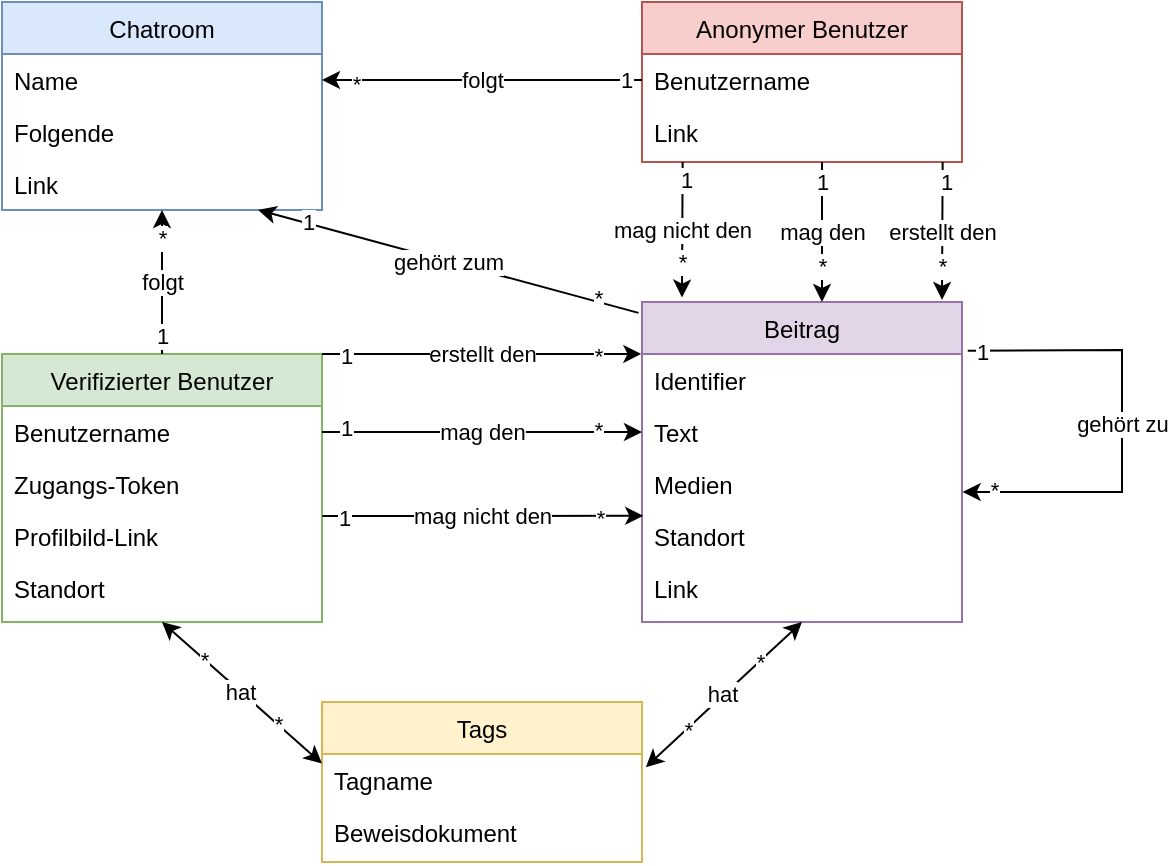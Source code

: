 <mxfile version="24.4.4" type="device">
  <diagram id="C5RBs43oDa-KdzZeNtuy" name="Page-1">
    <mxGraphModel dx="655" dy="1870" grid="1" gridSize="10" guides="1" tooltips="1" connect="1" arrows="1" fold="1" page="1" pageScale="1" pageWidth="827" pageHeight="1169" math="0" shadow="0">
      <root>
        <mxCell id="WIyWlLk6GJQsqaUBKTNV-0" />
        <mxCell id="WIyWlLk6GJQsqaUBKTNV-1" parent="WIyWlLk6GJQsqaUBKTNV-0" />
        <mxCell id="zkfFHV4jXpPFQw0GAbJ--0" value="Beitrag" style="swimlane;fontStyle=0;align=center;verticalAlign=top;childLayout=stackLayout;horizontal=1;startSize=26;horizontalStack=0;resizeParent=1;resizeLast=0;collapsible=1;marginBottom=0;rounded=0;shadow=0;strokeWidth=1;fillColor=#e1d5e7;strokeColor=#9673a6;" parent="WIyWlLk6GJQsqaUBKTNV-1" vertex="1">
          <mxGeometry x="320" y="70" width="160" height="160" as="geometry">
            <mxRectangle x="230" y="140" width="160" height="26" as="alternateBounds" />
          </mxGeometry>
        </mxCell>
        <mxCell id="tdyQbTesufv4xPCYSzyx-6" value="Identifier" style="text;align=left;verticalAlign=top;spacingLeft=4;spacingRight=4;overflow=hidden;rotatable=0;points=[[0,0.5],[1,0.5]];portConstraint=eastwest;rounded=0;shadow=0;html=0;" parent="zkfFHV4jXpPFQw0GAbJ--0" vertex="1">
          <mxGeometry y="26" width="160" height="26" as="geometry" />
        </mxCell>
        <mxCell id="zkfFHV4jXpPFQw0GAbJ--2" value="Text" style="text;align=left;verticalAlign=top;spacingLeft=4;spacingRight=4;overflow=hidden;rotatable=0;points=[[0,0.5],[1,0.5]];portConstraint=eastwest;rounded=0;shadow=0;html=0;" parent="zkfFHV4jXpPFQw0GAbJ--0" vertex="1">
          <mxGeometry y="52" width="160" height="26" as="geometry" />
        </mxCell>
        <mxCell id="xivR8xFjDP2OUeOoNxAv-6" value="Medien" style="text;align=left;verticalAlign=top;spacingLeft=4;spacingRight=4;overflow=hidden;rotatable=0;points=[[0,0.5],[1,0.5]];portConstraint=eastwest;rounded=0;shadow=0;html=0;" parent="zkfFHV4jXpPFQw0GAbJ--0" vertex="1">
          <mxGeometry y="78" width="160" height="26" as="geometry" />
        </mxCell>
        <mxCell id="xivR8xFjDP2OUeOoNxAv-8" value="Standort" style="text;align=left;verticalAlign=top;spacingLeft=4;spacingRight=4;overflow=hidden;rotatable=0;points=[[0,0.5],[1,0.5]];portConstraint=eastwest;rounded=0;shadow=0;html=0;" parent="zkfFHV4jXpPFQw0GAbJ--0" vertex="1">
          <mxGeometry y="104" width="160" height="26" as="geometry" />
        </mxCell>
        <mxCell id="xivR8xFjDP2OUeOoNxAv-39" value="" style="endArrow=classic;html=1;rounded=0;exitX=1.018;exitY=0.152;exitDx=0;exitDy=0;exitPerimeter=0;entryX=1.002;entryY=0.654;entryDx=0;entryDy=0;entryPerimeter=0;" parent="zkfFHV4jXpPFQw0GAbJ--0" source="zkfFHV4jXpPFQw0GAbJ--0" target="xivR8xFjDP2OUeOoNxAv-6" edge="1">
          <mxGeometry relative="1" as="geometry">
            <mxPoint x="174" y="20" as="sourcePoint" />
            <mxPoint x="240" y="70" as="targetPoint" />
            <Array as="points">
              <mxPoint x="240" y="24" />
              <mxPoint x="240" y="95" />
            </Array>
          </mxGeometry>
        </mxCell>
        <mxCell id="xivR8xFjDP2OUeOoNxAv-40" value="gehört zu" style="edgeLabel;resizable=0;html=1;align=center;verticalAlign=middle;" parent="xivR8xFjDP2OUeOoNxAv-39" connectable="0" vertex="1">
          <mxGeometry relative="1" as="geometry" />
        </mxCell>
        <mxCell id="KU6OePEWpPYiwk-hXVTw-7" value="*" style="edgeLabel;html=1;align=center;verticalAlign=middle;resizable=0;points=[];" parent="xivR8xFjDP2OUeOoNxAv-39" vertex="1" connectable="0">
          <mxGeometry x="0.866" y="-1" relative="1" as="geometry">
            <mxPoint as="offset" />
          </mxGeometry>
        </mxCell>
        <mxCell id="KU6OePEWpPYiwk-hXVTw-8" value="1" style="edgeLabel;html=1;align=center;verticalAlign=middle;resizable=0;points=[];" parent="xivR8xFjDP2OUeOoNxAv-39" vertex="1" connectable="0">
          <mxGeometry x="-0.941" relative="1" as="geometry">
            <mxPoint as="offset" />
          </mxGeometry>
        </mxCell>
        <mxCell id="ZhWCZaqq9nW5vbhEN_XT-1" value="Link" style="text;align=left;verticalAlign=top;spacingLeft=4;spacingRight=4;overflow=hidden;rotatable=0;points=[[0,0.5],[1,0.5]];portConstraint=eastwest;rounded=0;shadow=0;html=0;" parent="zkfFHV4jXpPFQw0GAbJ--0" vertex="1">
          <mxGeometry y="130" width="160" height="26" as="geometry" />
        </mxCell>
        <mxCell id="xivR8xFjDP2OUeOoNxAv-9" value="Anonymer Benutzer" style="swimlane;fontStyle=0;align=center;verticalAlign=top;childLayout=stackLayout;horizontal=1;startSize=26;horizontalStack=0;resizeParent=1;resizeLast=0;collapsible=1;marginBottom=0;rounded=0;shadow=0;strokeWidth=1;fillColor=#f8cecc;strokeColor=#b85450;" parent="WIyWlLk6GJQsqaUBKTNV-1" vertex="1">
          <mxGeometry x="320" y="-80" width="160" height="80" as="geometry">
            <mxRectangle x="240" y="260" width="160" height="26" as="alternateBounds" />
          </mxGeometry>
        </mxCell>
        <mxCell id="xivR8xFjDP2OUeOoNxAv-10" value="Benutzername" style="text;align=left;verticalAlign=top;spacingLeft=4;spacingRight=4;overflow=hidden;rotatable=0;points=[[0,0.5],[1,0.5]];portConstraint=eastwest;" parent="xivR8xFjDP2OUeOoNxAv-9" vertex="1">
          <mxGeometry y="26" width="160" height="26" as="geometry" />
        </mxCell>
        <mxCell id="xivR8xFjDP2OUeOoNxAv-11" value="Link" style="text;align=left;verticalAlign=top;spacingLeft=4;spacingRight=4;overflow=hidden;rotatable=0;points=[[0,0.5],[1,0.5]];portConstraint=eastwest;rounded=0;shadow=0;html=0;" parent="xivR8xFjDP2OUeOoNxAv-9" vertex="1">
          <mxGeometry y="52" width="160" height="26" as="geometry" />
        </mxCell>
        <mxCell id="xivR8xFjDP2OUeOoNxAv-13" value="Verifizierter Benutzer" style="swimlane;fontStyle=0;align=center;verticalAlign=top;childLayout=stackLayout;horizontal=1;startSize=26;horizontalStack=0;resizeParent=1;resizeLast=0;collapsible=1;marginBottom=0;rounded=0;shadow=0;strokeWidth=1;fillColor=#d5e8d4;strokeColor=#82b366;" parent="WIyWlLk6GJQsqaUBKTNV-1" vertex="1">
          <mxGeometry y="96" width="160" height="134" as="geometry">
            <mxRectangle x="240" y="260" width="160" height="26" as="alternateBounds" />
          </mxGeometry>
        </mxCell>
        <mxCell id="xivR8xFjDP2OUeOoNxAv-14" value="Benutzername" style="text;align=left;verticalAlign=top;spacingLeft=4;spacingRight=4;overflow=hidden;rotatable=0;points=[[0,0.5],[1,0.5]];portConstraint=eastwest;" parent="xivR8xFjDP2OUeOoNxAv-13" vertex="1">
          <mxGeometry y="26" width="160" height="26" as="geometry" />
        </mxCell>
        <mxCell id="xivR8xFjDP2OUeOoNxAv-15" value="Zugangs-Token" style="text;align=left;verticalAlign=top;spacingLeft=4;spacingRight=4;overflow=hidden;rotatable=0;points=[[0,0.5],[1,0.5]];portConstraint=eastwest;rounded=0;shadow=0;html=0;" parent="xivR8xFjDP2OUeOoNxAv-13" vertex="1">
          <mxGeometry y="52" width="160" height="26" as="geometry" />
        </mxCell>
        <mxCell id="ZhWCZaqq9nW5vbhEN_XT-0" value="Profilbild-Link" style="text;align=left;verticalAlign=top;spacingLeft=4;spacingRight=4;overflow=hidden;rotatable=0;points=[[0,0.5],[1,0.5]];portConstraint=eastwest;rounded=0;shadow=0;html=0;" parent="xivR8xFjDP2OUeOoNxAv-13" vertex="1">
          <mxGeometry y="78" width="160" height="26" as="geometry" />
        </mxCell>
        <mxCell id="agyUkzwa-3w7YlXkeHwC-7" value="Standort" style="text;align=left;verticalAlign=top;spacingLeft=4;spacingRight=4;overflow=hidden;rotatable=0;points=[[0,0.5],[1,0.5]];portConstraint=eastwest;rounded=0;shadow=0;html=0;" parent="xivR8xFjDP2OUeOoNxAv-13" vertex="1">
          <mxGeometry y="104" width="160" height="26" as="geometry" />
        </mxCell>
        <mxCell id="xivR8xFjDP2OUeOoNxAv-26" value="Chatroom" style="swimlane;fontStyle=0;align=center;verticalAlign=top;childLayout=stackLayout;horizontal=1;startSize=26;horizontalStack=0;resizeParent=1;resizeLast=0;collapsible=1;marginBottom=0;rounded=0;shadow=0;strokeWidth=1;fillColor=#dae8fc;strokeColor=#6c8ebf;" parent="WIyWlLk6GJQsqaUBKTNV-1" vertex="1">
          <mxGeometry y="-80" width="160" height="104" as="geometry">
            <mxRectangle x="230" y="140" width="160" height="26" as="alternateBounds" />
          </mxGeometry>
        </mxCell>
        <mxCell id="xivR8xFjDP2OUeOoNxAv-27" value="Name" style="text;align=left;verticalAlign=top;spacingLeft=4;spacingRight=4;overflow=hidden;rotatable=0;points=[[0,0.5],[1,0.5]];portConstraint=eastwest;rounded=0;shadow=0;html=0;" parent="xivR8xFjDP2OUeOoNxAv-26" vertex="1">
          <mxGeometry y="26" width="160" height="26" as="geometry" />
        </mxCell>
        <mxCell id="xivR8xFjDP2OUeOoNxAv-55" value="Folgende" style="text;align=left;verticalAlign=top;spacingLeft=4;spacingRight=4;overflow=hidden;rotatable=0;points=[[0,0.5],[1,0.5]];portConstraint=eastwest;rounded=0;shadow=0;html=0;" parent="xivR8xFjDP2OUeOoNxAv-26" vertex="1">
          <mxGeometry y="52" width="160" height="26" as="geometry" />
        </mxCell>
        <mxCell id="xivR8xFjDP2OUeOoNxAv-31" value="Link" style="text;align=left;verticalAlign=top;spacingLeft=4;spacingRight=4;overflow=hidden;rotatable=0;points=[[0,0.5],[1,0.5]];portConstraint=eastwest;rounded=0;shadow=0;html=0;" parent="xivR8xFjDP2OUeOoNxAv-26" vertex="1">
          <mxGeometry y="78" width="160" height="26" as="geometry" />
        </mxCell>
        <mxCell id="xivR8xFjDP2OUeOoNxAv-59" value="" style="endArrow=classic;html=1;rounded=0;entryX=0.873;entryY=-0.008;entryDx=0;entryDy=0;entryPerimeter=0;" parent="WIyWlLk6GJQsqaUBKTNV-1" edge="1">
          <mxGeometry relative="1" as="geometry">
            <mxPoint x="470.32" as="sourcePoint" />
            <mxPoint x="470.0" y="68.96" as="targetPoint" />
          </mxGeometry>
        </mxCell>
        <mxCell id="xivR8xFjDP2OUeOoNxAv-60" value="erstellt den" style="edgeLabel;resizable=0;html=1;align=center;verticalAlign=middle;" parent="xivR8xFjDP2OUeOoNxAv-59" connectable="0" vertex="1">
          <mxGeometry relative="1" as="geometry" />
        </mxCell>
        <mxCell id="KU6OePEWpPYiwk-hXVTw-11" value="1" style="edgeLabel;html=1;align=center;verticalAlign=middle;resizable=0;points=[];" parent="xivR8xFjDP2OUeOoNxAv-59" vertex="1" connectable="0">
          <mxGeometry x="-0.728" y="1" relative="1" as="geometry">
            <mxPoint as="offset" />
          </mxGeometry>
        </mxCell>
        <mxCell id="KU6OePEWpPYiwk-hXVTw-14" value="*" style="edgeLabel;html=1;align=center;verticalAlign=middle;resizable=0;points=[];" parent="xivR8xFjDP2OUeOoNxAv-59" vertex="1" connectable="0">
          <mxGeometry x="0.491" relative="1" as="geometry">
            <mxPoint as="offset" />
          </mxGeometry>
        </mxCell>
        <mxCell id="xivR8xFjDP2OUeOoNxAv-61" value="" style="endArrow=classic;html=1;rounded=0;entryX=0.5;entryY=0;entryDx=0;entryDy=0;exitX=0.5;exitY=1;exitDx=0;exitDy=0;" parent="WIyWlLk6GJQsqaUBKTNV-1" edge="1">
          <mxGeometry relative="1" as="geometry">
            <mxPoint x="410" as="sourcePoint" />
            <mxPoint x="410" y="70" as="targetPoint" />
          </mxGeometry>
        </mxCell>
        <mxCell id="xivR8xFjDP2OUeOoNxAv-62" value="mag den" style="edgeLabel;resizable=0;html=1;align=center;verticalAlign=middle;" parent="xivR8xFjDP2OUeOoNxAv-61" connectable="0" vertex="1">
          <mxGeometry relative="1" as="geometry" />
        </mxCell>
        <mxCell id="KU6OePEWpPYiwk-hXVTw-10" value="1" style="edgeLabel;html=1;align=center;verticalAlign=middle;resizable=0;points=[];" parent="xivR8xFjDP2OUeOoNxAv-61" vertex="1" connectable="0">
          <mxGeometry x="-0.709" relative="1" as="geometry">
            <mxPoint as="offset" />
          </mxGeometry>
        </mxCell>
        <mxCell id="KU6OePEWpPYiwk-hXVTw-13" value="*" style="edgeLabel;html=1;align=center;verticalAlign=middle;resizable=0;points=[];" parent="xivR8xFjDP2OUeOoNxAv-61" vertex="1" connectable="0">
          <mxGeometry x="0.491" relative="1" as="geometry">
            <mxPoint as="offset" />
          </mxGeometry>
        </mxCell>
        <mxCell id="xivR8xFjDP2OUeOoNxAv-64" value="" style="endArrow=classic;html=1;rounded=0;entryX=0.248;entryY=-0.017;entryDx=0;entryDy=0;exitX=0.25;exitY=1;exitDx=0;exitDy=0;entryPerimeter=0;" parent="WIyWlLk6GJQsqaUBKTNV-1" edge="1">
          <mxGeometry relative="1" as="geometry">
            <mxPoint x="340.32" as="sourcePoint" />
            <mxPoint x="340.0" y="67.79" as="targetPoint" />
          </mxGeometry>
        </mxCell>
        <mxCell id="xivR8xFjDP2OUeOoNxAv-65" value="mag nicht den" style="edgeLabel;resizable=0;html=1;align=center;verticalAlign=middle;" parent="xivR8xFjDP2OUeOoNxAv-64" connectable="0" vertex="1">
          <mxGeometry relative="1" as="geometry" />
        </mxCell>
        <mxCell id="KU6OePEWpPYiwk-hXVTw-9" value="1" style="edgeLabel;html=1;align=center;verticalAlign=middle;resizable=0;points=[];" parent="xivR8xFjDP2OUeOoNxAv-64" vertex="1" connectable="0">
          <mxGeometry x="-0.746" y="1" relative="1" as="geometry">
            <mxPoint as="offset" />
          </mxGeometry>
        </mxCell>
        <mxCell id="KU6OePEWpPYiwk-hXVTw-12" value="*" style="edgeLabel;html=1;align=center;verticalAlign=middle;resizable=0;points=[];" parent="xivR8xFjDP2OUeOoNxAv-64" vertex="1" connectable="0">
          <mxGeometry x="0.469" relative="1" as="geometry">
            <mxPoint as="offset" />
          </mxGeometry>
        </mxCell>
        <mxCell id="xivR8xFjDP2OUeOoNxAv-66" value="" style="endArrow=classic;html=1;rounded=0;exitX=-0.011;exitY=0.034;exitDx=0;exitDy=0;exitPerimeter=0;" parent="WIyWlLk6GJQsqaUBKTNV-1" source="zkfFHV4jXpPFQw0GAbJ--0" target="xivR8xFjDP2OUeOoNxAv-31" edge="1">
          <mxGeometry relative="1" as="geometry">
            <mxPoint x="280.32" y="50" as="sourcePoint" />
            <mxPoint x="162.88" y="50.598" as="targetPoint" />
          </mxGeometry>
        </mxCell>
        <mxCell id="xivR8xFjDP2OUeOoNxAv-67" value="gehört zum" style="edgeLabel;resizable=0;html=1;align=center;verticalAlign=middle;" parent="xivR8xFjDP2OUeOoNxAv-66" connectable="0" vertex="1">
          <mxGeometry relative="1" as="geometry" />
        </mxCell>
        <mxCell id="KU6OePEWpPYiwk-hXVTw-5" value="1" style="edgeLabel;html=1;align=center;verticalAlign=middle;resizable=0;points=[];" parent="xivR8xFjDP2OUeOoNxAv-66" vertex="1" connectable="0">
          <mxGeometry x="0.744" y="-1" relative="1" as="geometry">
            <mxPoint as="offset" />
          </mxGeometry>
        </mxCell>
        <mxCell id="KU6OePEWpPYiwk-hXVTw-6" value="*" style="edgeLabel;html=1;align=center;verticalAlign=middle;resizable=0;points=[];" parent="xivR8xFjDP2OUeOoNxAv-66" vertex="1" connectable="0">
          <mxGeometry x="-0.778" y="-2" relative="1" as="geometry">
            <mxPoint as="offset" />
          </mxGeometry>
        </mxCell>
        <mxCell id="tdyQbTesufv4xPCYSzyx-0" value="" style="endArrow=classic;html=1;rounded=0;entryX=-0.002;entryY=-0.002;entryDx=0;entryDy=0;entryPerimeter=0;exitX=1;exitY=0;exitDx=0;exitDy=0;" parent="WIyWlLk6GJQsqaUBKTNV-1" source="xivR8xFjDP2OUeOoNxAv-13" target="tdyQbTesufv4xPCYSzyx-6" edge="1">
          <mxGeometry relative="1" as="geometry">
            <mxPoint x="200.32" y="120" as="sourcePoint" />
            <mxPoint x="200.0" y="188.96" as="targetPoint" />
          </mxGeometry>
        </mxCell>
        <mxCell id="tdyQbTesufv4xPCYSzyx-1" value="erstellt den" style="edgeLabel;resizable=0;html=1;align=center;verticalAlign=middle;" parent="tdyQbTesufv4xPCYSzyx-0" connectable="0" vertex="1">
          <mxGeometry relative="1" as="geometry" />
        </mxCell>
        <mxCell id="KU6OePEWpPYiwk-hXVTw-15" value="1" style="edgeLabel;html=1;align=center;verticalAlign=middle;resizable=0;points=[];" parent="tdyQbTesufv4xPCYSzyx-0" vertex="1" connectable="0">
          <mxGeometry x="-0.859" y="-1" relative="1" as="geometry">
            <mxPoint as="offset" />
          </mxGeometry>
        </mxCell>
        <mxCell id="KU6OePEWpPYiwk-hXVTw-18" value="*" style="edgeLabel;html=1;align=center;verticalAlign=middle;resizable=0;points=[];" parent="tdyQbTesufv4xPCYSzyx-0" vertex="1" connectable="0">
          <mxGeometry x="0.729" y="-1" relative="1" as="geometry">
            <mxPoint as="offset" />
          </mxGeometry>
        </mxCell>
        <mxCell id="tdyQbTesufv4xPCYSzyx-2" value="" style="endArrow=classic;html=1;rounded=0;entryX=0;entryY=0.5;entryDx=0;entryDy=0;exitX=1;exitY=0.5;exitDx=0;exitDy=0;" parent="WIyWlLk6GJQsqaUBKTNV-1" source="xivR8xFjDP2OUeOoNxAv-14" target="zkfFHV4jXpPFQw0GAbJ--2" edge="1">
          <mxGeometry relative="1" as="geometry">
            <mxPoint x="200" y="150" as="sourcePoint" />
            <mxPoint x="320" y="187" as="targetPoint" />
          </mxGeometry>
        </mxCell>
        <mxCell id="tdyQbTesufv4xPCYSzyx-3" value="mag den" style="edgeLabel;resizable=0;html=1;align=center;verticalAlign=middle;" parent="tdyQbTesufv4xPCYSzyx-2" connectable="0" vertex="1">
          <mxGeometry relative="1" as="geometry" />
        </mxCell>
        <mxCell id="KU6OePEWpPYiwk-hXVTw-16" value="1" style="edgeLabel;html=1;align=center;verticalAlign=middle;resizable=0;points=[];" parent="tdyQbTesufv4xPCYSzyx-2" vertex="1" connectable="0">
          <mxGeometry x="-0.855" y="2" relative="1" as="geometry">
            <mxPoint as="offset" />
          </mxGeometry>
        </mxCell>
        <mxCell id="KU6OePEWpPYiwk-hXVTw-19" value="*" style="edgeLabel;html=1;align=center;verticalAlign=middle;resizable=0;points=[];" parent="tdyQbTesufv4xPCYSzyx-2" vertex="1" connectable="0">
          <mxGeometry x="0.725" y="1" relative="1" as="geometry">
            <mxPoint as="offset" />
          </mxGeometry>
        </mxCell>
        <mxCell id="tdyQbTesufv4xPCYSzyx-4" value="" style="endArrow=classic;html=1;rounded=0;entryX=0.004;entryY=0.112;entryDx=0;entryDy=0;exitX=1.001;exitY=1.115;exitDx=0;exitDy=0;entryPerimeter=0;exitPerimeter=0;" parent="WIyWlLk6GJQsqaUBKTNV-1" source="xivR8xFjDP2OUeOoNxAv-15" target="xivR8xFjDP2OUeOoNxAv-8" edge="1">
          <mxGeometry relative="1" as="geometry">
            <mxPoint x="210.32" y="200" as="sourcePoint" />
            <mxPoint x="210.0" y="267.79" as="targetPoint" />
          </mxGeometry>
        </mxCell>
        <mxCell id="tdyQbTesufv4xPCYSzyx-5" value="mag nicht den" style="edgeLabel;resizable=0;html=1;align=center;verticalAlign=middle;" parent="tdyQbTesufv4xPCYSzyx-4" connectable="0" vertex="1">
          <mxGeometry relative="1" as="geometry" />
        </mxCell>
        <mxCell id="KU6OePEWpPYiwk-hXVTw-17" value="1" style="edgeLabel;html=1;align=center;verticalAlign=middle;resizable=0;points=[];" parent="tdyQbTesufv4xPCYSzyx-4" vertex="1" connectable="0">
          <mxGeometry x="-0.86" y="-1" relative="1" as="geometry">
            <mxPoint as="offset" />
          </mxGeometry>
        </mxCell>
        <mxCell id="KU6OePEWpPYiwk-hXVTw-20" value="*" style="edgeLabel;html=1;align=center;verticalAlign=middle;resizable=0;points=[];" parent="tdyQbTesufv4xPCYSzyx-4" vertex="1" connectable="0">
          <mxGeometry x="0.729" y="-1" relative="1" as="geometry">
            <mxPoint as="offset" />
          </mxGeometry>
        </mxCell>
        <mxCell id="tdyQbTesufv4xPCYSzyx-7" value="" style="endArrow=classic;html=1;rounded=0;exitX=0.5;exitY=0;exitDx=0;exitDy=0;" parent="WIyWlLk6GJQsqaUBKTNV-1" source="xivR8xFjDP2OUeOoNxAv-13" target="xivR8xFjDP2OUeOoNxAv-31" edge="1">
          <mxGeometry relative="1" as="geometry">
            <mxPoint x="70" y="110" as="sourcePoint" />
            <mxPoint x="80.16" y="53.848" as="targetPoint" />
          </mxGeometry>
        </mxCell>
        <mxCell id="tdyQbTesufv4xPCYSzyx-8" value="folgt" style="edgeLabel;resizable=0;html=1;align=center;verticalAlign=middle;" parent="tdyQbTesufv4xPCYSzyx-7" connectable="0" vertex="1">
          <mxGeometry relative="1" as="geometry" />
        </mxCell>
        <mxCell id="KU6OePEWpPYiwk-hXVTw-2" value="*" style="edgeLabel;html=1;align=center;verticalAlign=middle;resizable=0;points=[];" parent="tdyQbTesufv4xPCYSzyx-7" vertex="1" connectable="0">
          <mxGeometry x="0.68" y="-1" relative="1" as="geometry">
            <mxPoint x="-1" y="2" as="offset" />
          </mxGeometry>
        </mxCell>
        <mxCell id="KU6OePEWpPYiwk-hXVTw-3" value="1" style="edgeLabel;html=1;align=center;verticalAlign=middle;resizable=0;points=[];" parent="tdyQbTesufv4xPCYSzyx-7" vertex="1" connectable="0">
          <mxGeometry x="-0.883" y="-2" relative="1" as="geometry">
            <mxPoint x="-2" y="-5" as="offset" />
          </mxGeometry>
        </mxCell>
        <mxCell id="tdyQbTesufv4xPCYSzyx-9" value="" style="endArrow=classic;html=1;rounded=0;entryX=1;entryY=0.5;entryDx=0;entryDy=0;exitX=0;exitY=0.5;exitDx=0;exitDy=0;" parent="WIyWlLk6GJQsqaUBKTNV-1" source="xivR8xFjDP2OUeOoNxAv-10" target="xivR8xFjDP2OUeOoNxAv-27" edge="1">
          <mxGeometry relative="1" as="geometry">
            <mxPoint x="240" y="-18" as="sourcePoint" />
            <mxPoint x="240" y="-110" as="targetPoint" />
          </mxGeometry>
        </mxCell>
        <mxCell id="tdyQbTesufv4xPCYSzyx-10" value="folgt" style="edgeLabel;resizable=0;html=1;align=center;verticalAlign=middle;" parent="tdyQbTesufv4xPCYSzyx-9" connectable="0" vertex="1">
          <mxGeometry relative="1" as="geometry" />
        </mxCell>
        <mxCell id="KU6OePEWpPYiwk-hXVTw-0" value="*" style="edgeLabel;html=1;align=center;verticalAlign=middle;resizable=0;points=[];" parent="tdyQbTesufv4xPCYSzyx-9" vertex="1" connectable="0">
          <mxGeometry x="0.79" y="2" relative="1" as="geometry">
            <mxPoint as="offset" />
          </mxGeometry>
        </mxCell>
        <mxCell id="KU6OePEWpPYiwk-hXVTw-1" value="1" style="edgeLabel;html=1;align=center;verticalAlign=middle;resizable=0;points=[];" parent="tdyQbTesufv4xPCYSzyx-9" vertex="1" connectable="0">
          <mxGeometry x="-0.895" relative="1" as="geometry">
            <mxPoint as="offset" />
          </mxGeometry>
        </mxCell>
        <mxCell id="agyUkzwa-3w7YlXkeHwC-0" value="Tags" style="swimlane;fontStyle=0;align=center;verticalAlign=top;childLayout=stackLayout;horizontal=1;startSize=26;horizontalStack=0;resizeParent=1;resizeLast=0;collapsible=1;marginBottom=0;rounded=0;shadow=0;strokeWidth=1;fillColor=#fff2cc;strokeColor=#d6b656;" parent="WIyWlLk6GJQsqaUBKTNV-1" vertex="1">
          <mxGeometry x="160" y="270" width="160" height="80" as="geometry">
            <mxRectangle x="240" y="260" width="160" height="26" as="alternateBounds" />
          </mxGeometry>
        </mxCell>
        <mxCell id="agyUkzwa-3w7YlXkeHwC-1" value="Tagname" style="text;align=left;verticalAlign=top;spacingLeft=4;spacingRight=4;overflow=hidden;rotatable=0;points=[[0,0.5],[1,0.5]];portConstraint=eastwest;" parent="agyUkzwa-3w7YlXkeHwC-0" vertex="1">
          <mxGeometry y="26" width="160" height="26" as="geometry" />
        </mxCell>
        <mxCell id="agyUkzwa-3w7YlXkeHwC-13" value="Beweisdokument" style="text;align=left;verticalAlign=top;spacingLeft=4;spacingRight=4;overflow=hidden;rotatable=0;points=[[0,0.5],[1,0.5]];portConstraint=eastwest;" parent="agyUkzwa-3w7YlXkeHwC-0" vertex="1">
          <mxGeometry y="52" width="160" height="26" as="geometry" />
        </mxCell>
        <mxCell id="agyUkzwa-3w7YlXkeHwC-4" value="" style="endArrow=classic;startArrow=classic;html=1;rounded=0;entryX=0.5;entryY=1;entryDx=0;entryDy=0;exitX=0;exitY=0.385;exitDx=0;exitDy=0;exitPerimeter=0;" parent="WIyWlLk6GJQsqaUBKTNV-1" source="agyUkzwa-3w7YlXkeHwC-0" target="xivR8xFjDP2OUeOoNxAv-13" edge="1">
          <mxGeometry width="50" height="50" relative="1" as="geometry">
            <mxPoint x="219.996" y="402" as="sourcePoint" />
            <mxPoint x="220.12" y="312.702" as="targetPoint" />
          </mxGeometry>
        </mxCell>
        <mxCell id="agyUkzwa-3w7YlXkeHwC-5" value="*" style="edgeLabel;html=1;align=center;verticalAlign=middle;resizable=0;points=[];" parent="agyUkzwa-3w7YlXkeHwC-4" vertex="1" connectable="0">
          <mxGeometry x="0.47" relative="1" as="geometry">
            <mxPoint as="offset" />
          </mxGeometry>
        </mxCell>
        <mxCell id="agyUkzwa-3w7YlXkeHwC-6" value="*" style="edgeLabel;html=1;align=center;verticalAlign=middle;resizable=0;points=[];" parent="agyUkzwa-3w7YlXkeHwC-4" vertex="1" connectable="0">
          <mxGeometry x="-0.446" relative="1" as="geometry">
            <mxPoint as="offset" />
          </mxGeometry>
        </mxCell>
        <mxCell id="agyUkzwa-3w7YlXkeHwC-11" value="hat" style="edgeLabel;html=1;align=center;verticalAlign=middle;resizable=0;points=[];" parent="agyUkzwa-3w7YlXkeHwC-4" vertex="1" connectable="0">
          <mxGeometry x="0.028" relative="1" as="geometry">
            <mxPoint as="offset" />
          </mxGeometry>
        </mxCell>
        <mxCell id="agyUkzwa-3w7YlXkeHwC-8" value="" style="endArrow=classic;startArrow=classic;html=1;rounded=0;entryX=1.012;entryY=0.408;entryDx=0;entryDy=0;exitX=0.5;exitY=1;exitDx=0;exitDy=0;entryPerimeter=0;" parent="WIyWlLk6GJQsqaUBKTNV-1" source="zkfFHV4jXpPFQw0GAbJ--0" target="agyUkzwa-3w7YlXkeHwC-0" edge="1">
          <mxGeometry width="50" height="50" relative="1" as="geometry">
            <mxPoint x="510" y="340" as="sourcePoint" />
            <mxPoint x="350" y="290" as="targetPoint" />
          </mxGeometry>
        </mxCell>
        <mxCell id="agyUkzwa-3w7YlXkeHwC-9" value="*" style="edgeLabel;html=1;align=center;verticalAlign=middle;resizable=0;points=[];" parent="agyUkzwa-3w7YlXkeHwC-8" vertex="1" connectable="0">
          <mxGeometry x="0.47" relative="1" as="geometry">
            <mxPoint as="offset" />
          </mxGeometry>
        </mxCell>
        <mxCell id="agyUkzwa-3w7YlXkeHwC-10" value="*" style="edgeLabel;html=1;align=center;verticalAlign=middle;resizable=0;points=[];" parent="agyUkzwa-3w7YlXkeHwC-8" vertex="1" connectable="0">
          <mxGeometry x="-0.446" relative="1" as="geometry">
            <mxPoint as="offset" />
          </mxGeometry>
        </mxCell>
        <mxCell id="agyUkzwa-3w7YlXkeHwC-12" value="hat" style="edgeLabel;html=1;align=center;verticalAlign=middle;resizable=0;points=[];" parent="agyUkzwa-3w7YlXkeHwC-8" vertex="1" connectable="0">
          <mxGeometry x="0.002" y="-1" relative="1" as="geometry">
            <mxPoint as="offset" />
          </mxGeometry>
        </mxCell>
      </root>
    </mxGraphModel>
  </diagram>
</mxfile>
